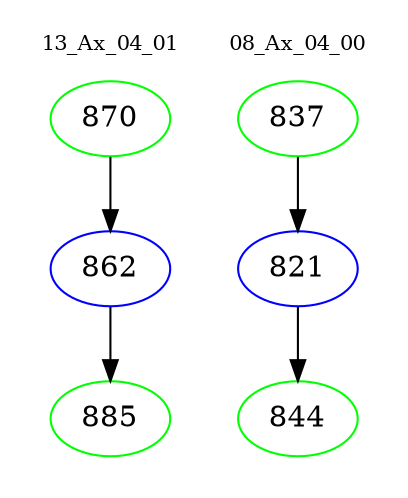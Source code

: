 digraph{
subgraph cluster_0 {
color = white
label = "13_Ax_04_01";
fontsize=10;
T0_870 [label="870", color="green"]
T0_870 -> T0_862 [color="black"]
T0_862 [label="862", color="blue"]
T0_862 -> T0_885 [color="black"]
T0_885 [label="885", color="green"]
}
subgraph cluster_1 {
color = white
label = "08_Ax_04_00";
fontsize=10;
T1_837 [label="837", color="green"]
T1_837 -> T1_821 [color="black"]
T1_821 [label="821", color="blue"]
T1_821 -> T1_844 [color="black"]
T1_844 [label="844", color="green"]
}
}
